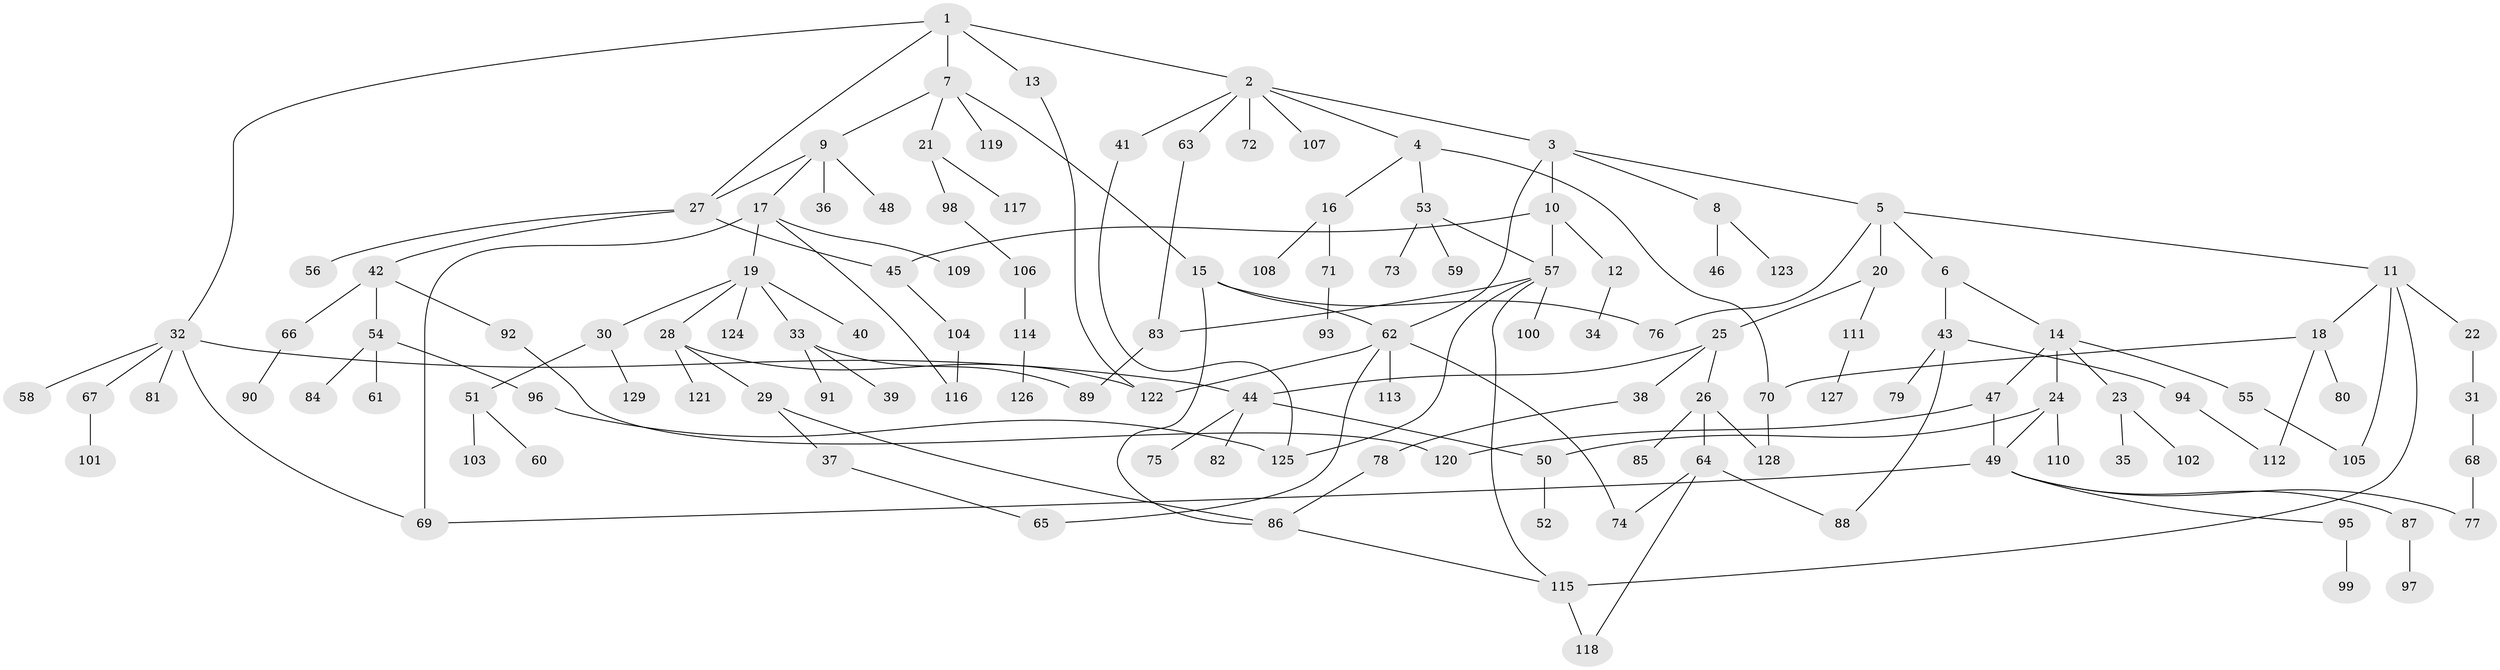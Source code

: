 // coarse degree distribution, {18: 0.02564102564102564, 11: 0.02564102564102564, 7: 0.10256410256410256, 1: 0.5641025641025641, 10: 0.02564102564102564, 5: 0.02564102564102564, 3: 0.10256410256410256, 2: 0.10256410256410256, 4: 0.02564102564102564}
// Generated by graph-tools (version 1.1) at 2025/17/03/04/25 18:17:05]
// undirected, 129 vertices, 159 edges
graph export_dot {
graph [start="1"]
  node [color=gray90,style=filled];
  1;
  2;
  3;
  4;
  5;
  6;
  7;
  8;
  9;
  10;
  11;
  12;
  13;
  14;
  15;
  16;
  17;
  18;
  19;
  20;
  21;
  22;
  23;
  24;
  25;
  26;
  27;
  28;
  29;
  30;
  31;
  32;
  33;
  34;
  35;
  36;
  37;
  38;
  39;
  40;
  41;
  42;
  43;
  44;
  45;
  46;
  47;
  48;
  49;
  50;
  51;
  52;
  53;
  54;
  55;
  56;
  57;
  58;
  59;
  60;
  61;
  62;
  63;
  64;
  65;
  66;
  67;
  68;
  69;
  70;
  71;
  72;
  73;
  74;
  75;
  76;
  77;
  78;
  79;
  80;
  81;
  82;
  83;
  84;
  85;
  86;
  87;
  88;
  89;
  90;
  91;
  92;
  93;
  94;
  95;
  96;
  97;
  98;
  99;
  100;
  101;
  102;
  103;
  104;
  105;
  106;
  107;
  108;
  109;
  110;
  111;
  112;
  113;
  114;
  115;
  116;
  117;
  118;
  119;
  120;
  121;
  122;
  123;
  124;
  125;
  126;
  127;
  128;
  129;
  1 -- 2;
  1 -- 7;
  1 -- 13;
  1 -- 27;
  1 -- 32;
  2 -- 3;
  2 -- 4;
  2 -- 41;
  2 -- 63;
  2 -- 72;
  2 -- 107;
  3 -- 5;
  3 -- 8;
  3 -- 10;
  3 -- 62;
  4 -- 16;
  4 -- 53;
  4 -- 70;
  5 -- 6;
  5 -- 11;
  5 -- 20;
  5 -- 76;
  6 -- 14;
  6 -- 43;
  7 -- 9;
  7 -- 15;
  7 -- 21;
  7 -- 119;
  8 -- 46;
  8 -- 123;
  9 -- 17;
  9 -- 36;
  9 -- 48;
  9 -- 27;
  10 -- 12;
  10 -- 57;
  10 -- 45;
  11 -- 18;
  11 -- 22;
  11 -- 105;
  11 -- 115;
  12 -- 34;
  13 -- 122;
  14 -- 23;
  14 -- 24;
  14 -- 47;
  14 -- 55;
  15 -- 76;
  15 -- 86;
  15 -- 62;
  16 -- 71;
  16 -- 108;
  17 -- 19;
  17 -- 69;
  17 -- 109;
  17 -- 116;
  18 -- 80;
  18 -- 70;
  18 -- 112;
  19 -- 28;
  19 -- 30;
  19 -- 33;
  19 -- 40;
  19 -- 124;
  20 -- 25;
  20 -- 111;
  21 -- 98;
  21 -- 117;
  22 -- 31;
  23 -- 35;
  23 -- 102;
  24 -- 50;
  24 -- 110;
  24 -- 49;
  25 -- 26;
  25 -- 38;
  25 -- 44;
  26 -- 64;
  26 -- 85;
  26 -- 128;
  27 -- 42;
  27 -- 45;
  27 -- 56;
  28 -- 29;
  28 -- 121;
  28 -- 122;
  29 -- 37;
  29 -- 86;
  30 -- 51;
  30 -- 129;
  31 -- 68;
  32 -- 58;
  32 -- 67;
  32 -- 81;
  32 -- 44;
  32 -- 69;
  33 -- 39;
  33 -- 91;
  33 -- 89;
  37 -- 65;
  38 -- 78;
  41 -- 125;
  42 -- 54;
  42 -- 66;
  42 -- 92;
  43 -- 79;
  43 -- 88;
  43 -- 94;
  44 -- 75;
  44 -- 82;
  44 -- 50;
  45 -- 104;
  47 -- 49;
  47 -- 120;
  49 -- 87;
  49 -- 95;
  49 -- 69;
  49 -- 77;
  50 -- 52;
  51 -- 60;
  51 -- 103;
  53 -- 59;
  53 -- 73;
  53 -- 57;
  54 -- 61;
  54 -- 84;
  54 -- 96;
  55 -- 105;
  57 -- 100;
  57 -- 125;
  57 -- 83;
  57 -- 115;
  62 -- 74;
  62 -- 113;
  62 -- 65;
  62 -- 122;
  63 -- 83;
  64 -- 118;
  64 -- 88;
  64 -- 74;
  66 -- 90;
  67 -- 101;
  68 -- 77;
  70 -- 128;
  71 -- 93;
  78 -- 86;
  83 -- 89;
  86 -- 115;
  87 -- 97;
  92 -- 120;
  94 -- 112;
  95 -- 99;
  96 -- 125;
  98 -- 106;
  104 -- 116;
  106 -- 114;
  111 -- 127;
  114 -- 126;
  115 -- 118;
}
